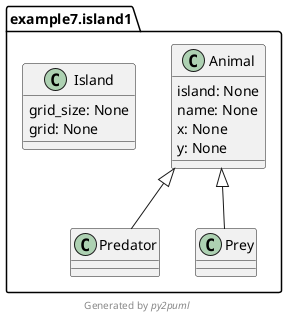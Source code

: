 @startuml example7
!pragma useIntermediatePackages false

class example7.island1.Animal {
  island: None
  name: None
  x: None
  y: None
}
class example7.island1.Island {
  grid_size: None
  grid: None
}
class example7.island1.Predator {
}
class example7.island1.Prey {
}
example7.island1.Animal <|-- example7.island1.Predator
example7.island1.Animal <|-- example7.island1.Prey
footer Generated by //py2puml//
@enduml
